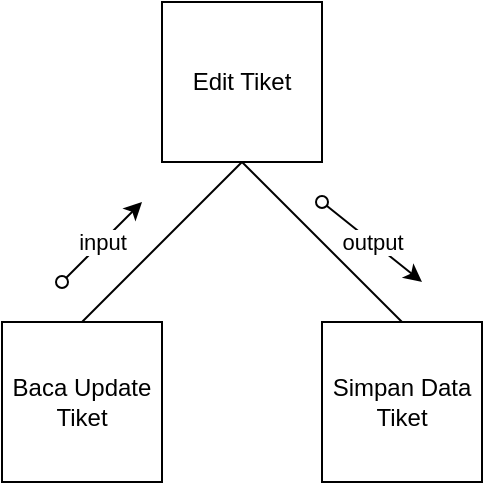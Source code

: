 <mxfile version="21.6.6" type="github">
  <diagram name="Page-1" id="SpgRarRRCG3F34AlmkMo">
    <mxGraphModel dx="1434" dy="774" grid="1" gridSize="10" guides="1" tooltips="1" connect="1" arrows="1" fold="1" page="1" pageScale="1" pageWidth="1100" pageHeight="850" math="0" shadow="0">
      <root>
        <mxCell id="0" />
        <mxCell id="1" parent="0" />
        <mxCell id="aGR73oSrQ2dSOkmDQVMx-1" style="rounded=0;orthogonalLoop=1;jettySize=auto;html=1;exitX=0.5;exitY=1;exitDx=0;exitDy=0;entryX=0.5;entryY=0;entryDx=0;entryDy=0;endArrow=none;endFill=0;" edge="1" parent="1" source="aGR73oSrQ2dSOkmDQVMx-2" target="aGR73oSrQ2dSOkmDQVMx-5">
          <mxGeometry relative="1" as="geometry" />
        </mxCell>
        <mxCell id="aGR73oSrQ2dSOkmDQVMx-2" value="Edit Tiket" style="whiteSpace=wrap;html=1;aspect=fixed;" vertex="1" parent="1">
          <mxGeometry x="540" y="140" width="80" height="80" as="geometry" />
        </mxCell>
        <mxCell id="aGR73oSrQ2dSOkmDQVMx-3" style="rounded=0;orthogonalLoop=1;jettySize=auto;html=1;exitX=0.5;exitY=0;exitDx=0;exitDy=0;entryX=0.5;entryY=1;entryDx=0;entryDy=0;endArrow=none;endFill=0;" edge="1" parent="1" source="aGR73oSrQ2dSOkmDQVMx-4" target="aGR73oSrQ2dSOkmDQVMx-2">
          <mxGeometry relative="1" as="geometry" />
        </mxCell>
        <mxCell id="aGR73oSrQ2dSOkmDQVMx-4" value="Baca Update Tiket" style="whiteSpace=wrap;html=1;aspect=fixed;" vertex="1" parent="1">
          <mxGeometry x="460" y="300" width="80" height="80" as="geometry" />
        </mxCell>
        <mxCell id="aGR73oSrQ2dSOkmDQVMx-5" value="Simpan Data Tiket" style="whiteSpace=wrap;html=1;aspect=fixed;" vertex="1" parent="1">
          <mxGeometry x="620" y="300" width="80" height="80" as="geometry" />
        </mxCell>
        <mxCell id="aGR73oSrQ2dSOkmDQVMx-6" value="" style="endArrow=classic;html=1;rounded=0;startArrow=oval;startFill=0;" edge="1" parent="1">
          <mxGeometry relative="1" as="geometry">
            <mxPoint x="490" y="280" as="sourcePoint" />
            <mxPoint x="530" y="240" as="targetPoint" />
          </mxGeometry>
        </mxCell>
        <mxCell id="aGR73oSrQ2dSOkmDQVMx-7" value="input" style="edgeLabel;resizable=0;html=1;align=center;verticalAlign=middle;" connectable="0" vertex="1" parent="aGR73oSrQ2dSOkmDQVMx-6">
          <mxGeometry relative="1" as="geometry" />
        </mxCell>
        <mxCell id="aGR73oSrQ2dSOkmDQVMx-8" value="" style="endArrow=classic;html=1;rounded=0;startArrow=oval;startFill=0;" edge="1" parent="1">
          <mxGeometry relative="1" as="geometry">
            <mxPoint x="620" y="240" as="sourcePoint" />
            <mxPoint x="670" y="280" as="targetPoint" />
          </mxGeometry>
        </mxCell>
        <mxCell id="aGR73oSrQ2dSOkmDQVMx-9" value="output" style="edgeLabel;resizable=0;html=1;align=center;verticalAlign=middle;" connectable="0" vertex="1" parent="aGR73oSrQ2dSOkmDQVMx-8">
          <mxGeometry relative="1" as="geometry" />
        </mxCell>
      </root>
    </mxGraphModel>
  </diagram>
</mxfile>
